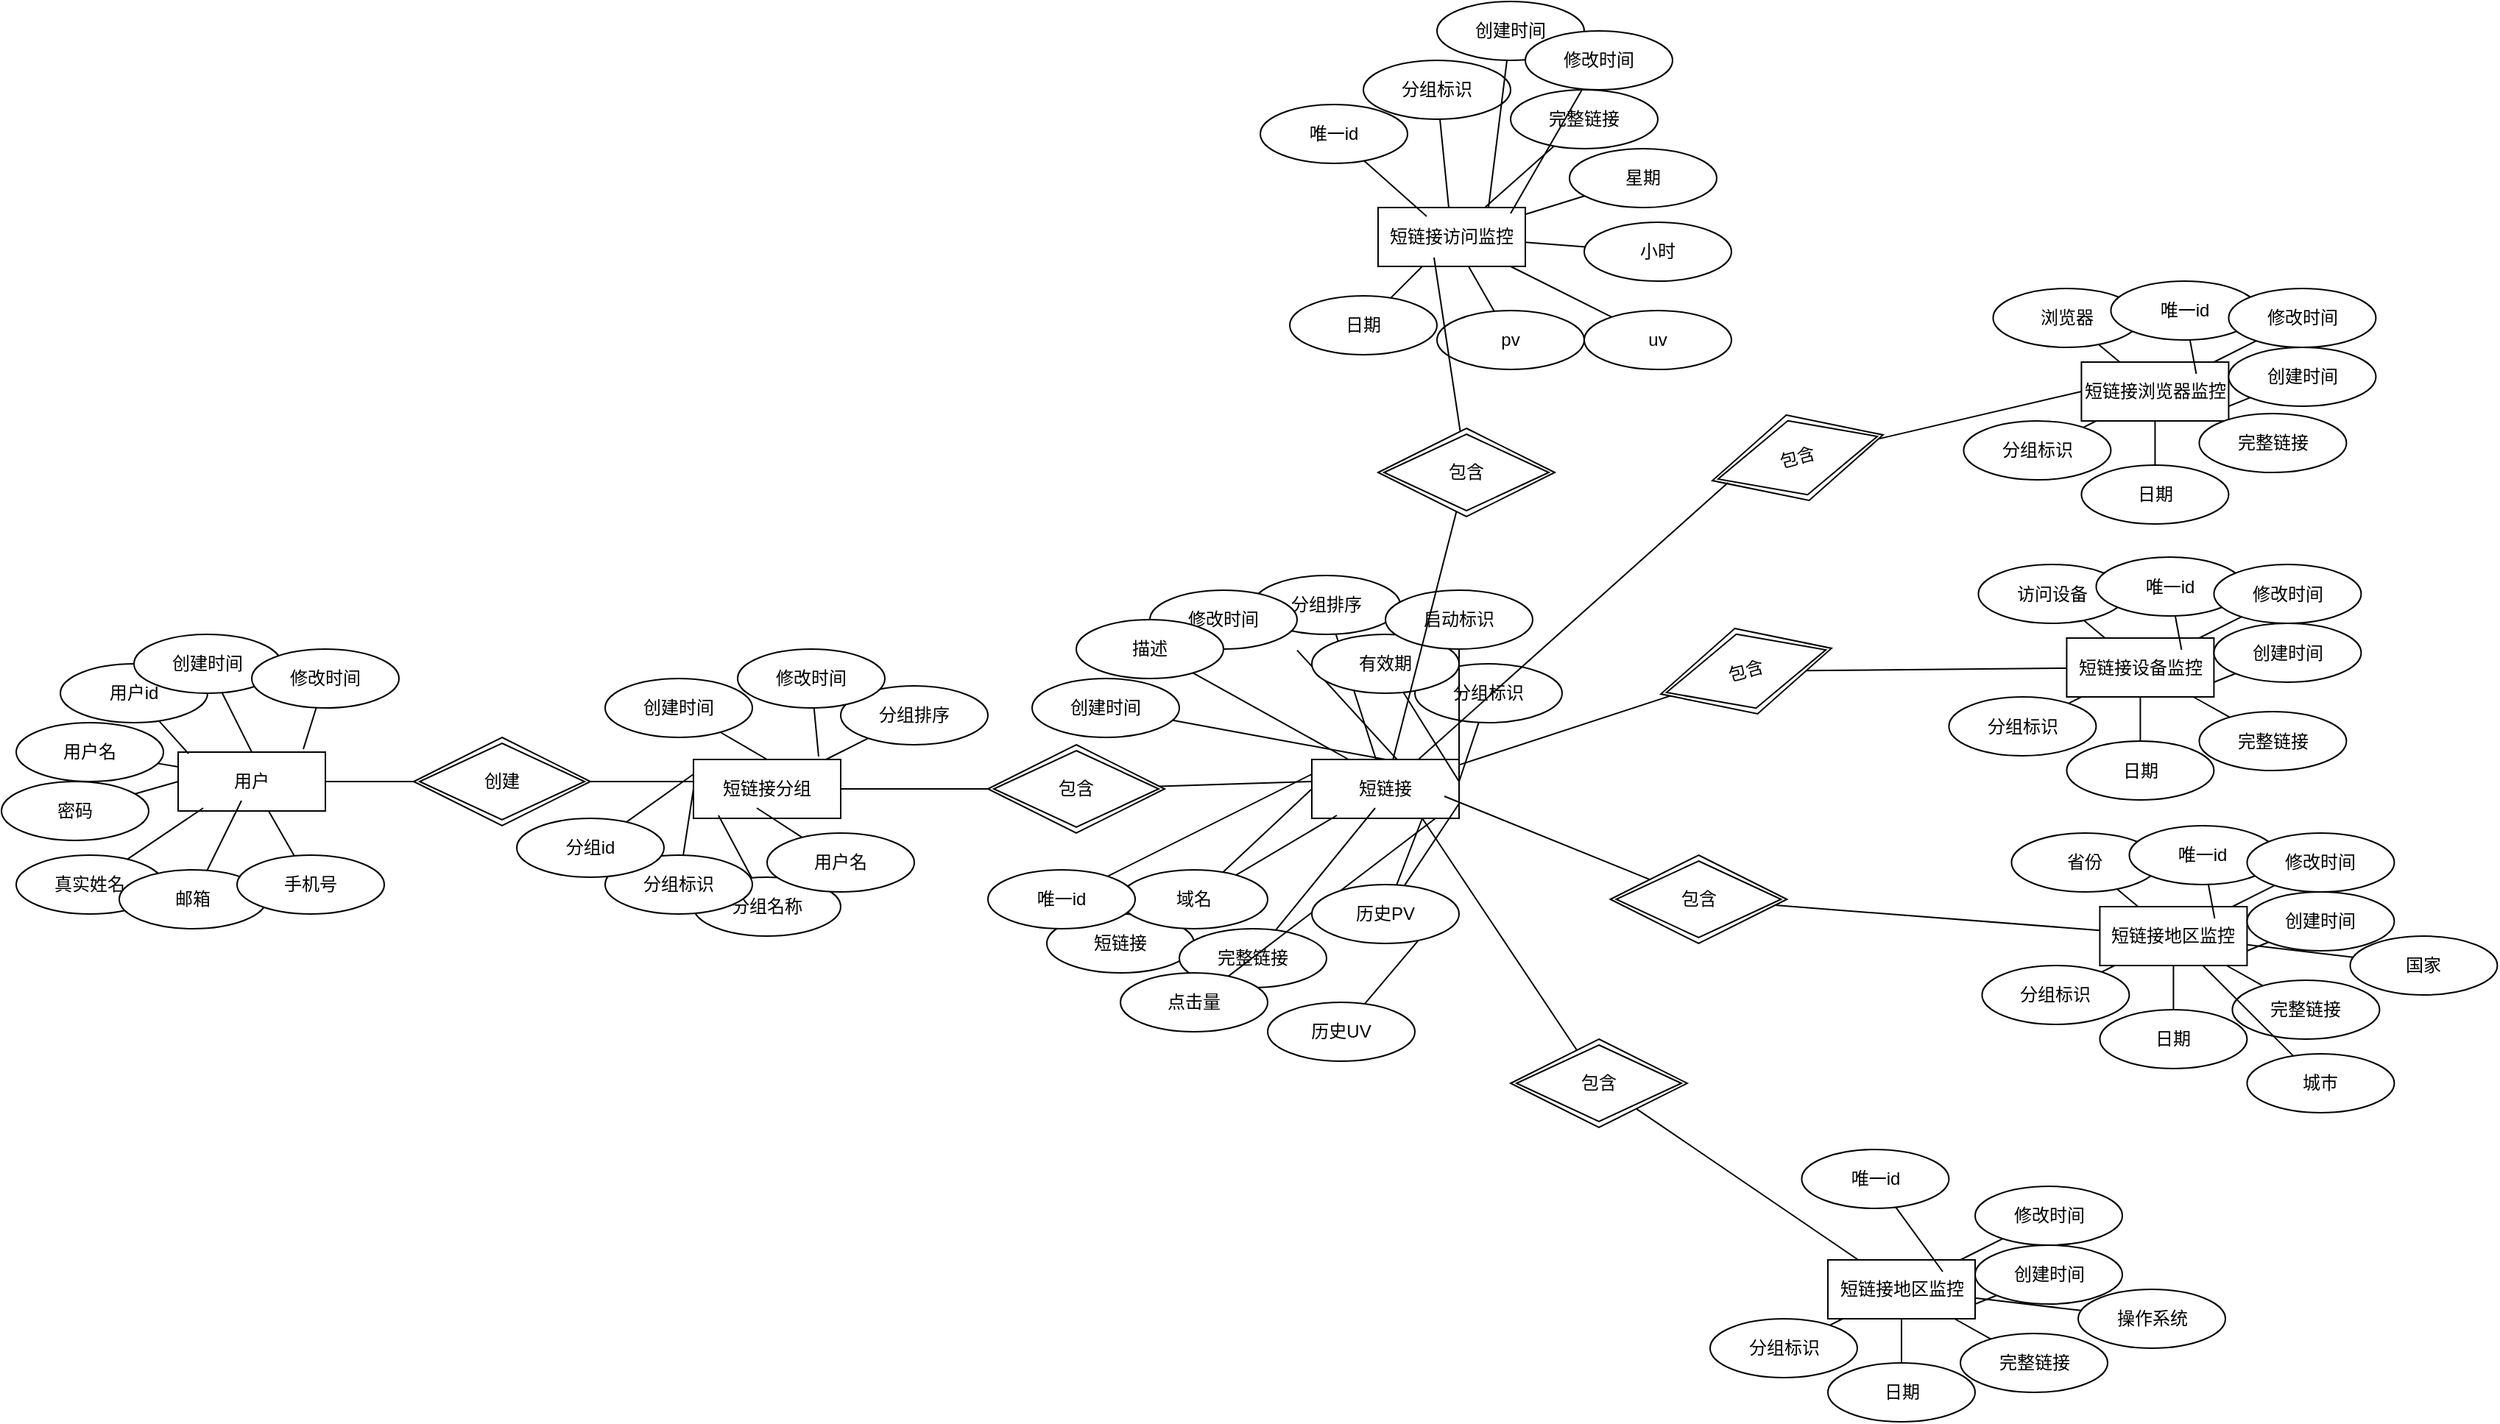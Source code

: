 <mxfile version="27.0.2">
  <diagram name="Page-1" id="cy1DtGw65cHyPGaeN79h">
    <mxGraphModel dx="1895" dy="2122" grid="1" gridSize="10" guides="1" tooltips="1" connect="1" arrows="1" fold="1" page="1" pageScale="1" pageWidth="850" pageHeight="1100" math="0" shadow="0">
      <root>
        <mxCell id="0" />
        <mxCell id="1" parent="0" />
        <mxCell id="My69YMBWia484eMZ25qk-38" style="rounded=0;orthogonalLoop=1;jettySize=auto;html=1;endArrow=none;startFill=0;" parent="1" source="My69YMBWia484eMZ25qk-39" edge="1">
          <mxGeometry relative="1" as="geometry">
            <mxPoint x="660" y="270" as="targetPoint" />
          </mxGeometry>
        </mxCell>
        <mxCell id="My69YMBWia484eMZ25qk-1" value="用户" style="whiteSpace=wrap;html=1;align=center;" parent="1" vertex="1">
          <mxGeometry x="310" y="250" width="100" height="40" as="geometry" />
        </mxCell>
        <mxCell id="My69YMBWia484eMZ25qk-2" value="真实姓名" style="ellipse;whiteSpace=wrap;html=1;align=center;" parent="1" vertex="1">
          <mxGeometry x="200" y="320" width="100" height="40" as="geometry" />
        </mxCell>
        <mxCell id="My69YMBWia484eMZ25qk-5" style="rounded=0;orthogonalLoop=1;jettySize=auto;html=1;entryX=0.17;entryY=0.95;entryDx=0;entryDy=0;entryPerimeter=0;endArrow=none;startFill=0;" parent="1" source="My69YMBWia484eMZ25qk-2" target="My69YMBWia484eMZ25qk-1" edge="1">
          <mxGeometry relative="1" as="geometry" />
        </mxCell>
        <mxCell id="My69YMBWia484eMZ25qk-9" style="rounded=0;orthogonalLoop=1;jettySize=auto;html=1;entryX=0;entryY=0.5;entryDx=0;entryDy=0;endArrow=none;endFill=1;startFill=0;" parent="1" source="My69YMBWia484eMZ25qk-6" target="My69YMBWia484eMZ25qk-1" edge="1">
          <mxGeometry relative="1" as="geometry" />
        </mxCell>
        <mxCell id="My69YMBWia484eMZ25qk-6" value="密码" style="ellipse;whiteSpace=wrap;html=1;align=center;" parent="1" vertex="1">
          <mxGeometry x="190" y="270" width="100" height="40" as="geometry" />
        </mxCell>
        <mxCell id="My69YMBWia484eMZ25qk-10" style="rounded=0;orthogonalLoop=1;jettySize=auto;html=1;entryX=0;entryY=0.25;entryDx=0;entryDy=0;endArrow=none;endFill=1;startFill=0;" parent="1" source="My69YMBWia484eMZ25qk-7" target="My69YMBWia484eMZ25qk-1" edge="1">
          <mxGeometry relative="1" as="geometry" />
        </mxCell>
        <mxCell id="My69YMBWia484eMZ25qk-7" value="用户名" style="ellipse;whiteSpace=wrap;html=1;align=center;" parent="1" vertex="1">
          <mxGeometry x="200" y="230" width="100" height="40" as="geometry" />
        </mxCell>
        <mxCell id="My69YMBWia484eMZ25qk-8" value="用户id" style="ellipse;whiteSpace=wrap;html=1;align=center;" parent="1" vertex="1">
          <mxGeometry x="230" y="190" width="100" height="40" as="geometry" />
        </mxCell>
        <mxCell id="My69YMBWia484eMZ25qk-11" style="rounded=0;orthogonalLoop=1;jettySize=auto;html=1;entryX=0.07;entryY=0.025;entryDx=0;entryDy=0;entryPerimeter=0;endArrow=none;endFill=1;startFill=0;" parent="1" source="My69YMBWia484eMZ25qk-8" target="My69YMBWia484eMZ25qk-1" edge="1">
          <mxGeometry relative="1" as="geometry" />
        </mxCell>
        <mxCell id="My69YMBWia484eMZ25qk-12" value="邮箱" style="ellipse;whiteSpace=wrap;html=1;align=center;" parent="1" vertex="1">
          <mxGeometry x="270" y="330" width="100" height="40" as="geometry" />
        </mxCell>
        <mxCell id="My69YMBWia484eMZ25qk-19" style="rounded=0;orthogonalLoop=1;jettySize=auto;html=1;endArrow=none;startFill=0;" parent="1" source="My69YMBWia484eMZ25qk-13" target="My69YMBWia484eMZ25qk-1" edge="1">
          <mxGeometry relative="1" as="geometry" />
        </mxCell>
        <mxCell id="My69YMBWia484eMZ25qk-13" value="手机号" style="ellipse;whiteSpace=wrap;html=1;align=center;" parent="1" vertex="1">
          <mxGeometry x="350" y="320" width="100" height="40" as="geometry" />
        </mxCell>
        <mxCell id="My69YMBWia484eMZ25qk-16" style="rounded=0;orthogonalLoop=1;jettySize=auto;html=1;entryX=0.5;entryY=0;entryDx=0;entryDy=0;endArrow=none;startFill=0;" parent="1" source="My69YMBWia484eMZ25qk-14" target="My69YMBWia484eMZ25qk-1" edge="1">
          <mxGeometry relative="1" as="geometry" />
        </mxCell>
        <mxCell id="My69YMBWia484eMZ25qk-14" value="创建时间" style="ellipse;whiteSpace=wrap;html=1;align=center;" parent="1" vertex="1">
          <mxGeometry x="280" y="170" width="100" height="40" as="geometry" />
        </mxCell>
        <mxCell id="My69YMBWia484eMZ25qk-15" value="修改时间" style="ellipse;whiteSpace=wrap;html=1;align=center;" parent="1" vertex="1">
          <mxGeometry x="360" y="180" width="100" height="40" as="geometry" />
        </mxCell>
        <mxCell id="My69YMBWia484eMZ25qk-17" style="rounded=0;orthogonalLoop=1;jettySize=auto;html=1;entryX=0.85;entryY=-0.05;entryDx=0;entryDy=0;entryPerimeter=0;endArrow=none;startFill=0;" parent="1" source="My69YMBWia484eMZ25qk-15" target="My69YMBWia484eMZ25qk-1" edge="1">
          <mxGeometry relative="1" as="geometry" />
        </mxCell>
        <mxCell id="My69YMBWia484eMZ25qk-18" style="rounded=0;orthogonalLoop=1;jettySize=auto;html=1;entryX=0.43;entryY=0.825;entryDx=0;entryDy=0;entryPerimeter=0;startArrow=none;startFill=0;endArrow=none;" parent="1" source="My69YMBWia484eMZ25qk-12" target="My69YMBWia484eMZ25qk-1" edge="1">
          <mxGeometry relative="1" as="geometry" />
        </mxCell>
        <mxCell id="My69YMBWia484eMZ25qk-63" style="rounded=0;orthogonalLoop=1;jettySize=auto;html=1;entryX=0;entryY=0.5;entryDx=0;entryDy=0;endArrow=none;startFill=0;" parent="1" source="My69YMBWia484eMZ25qk-20" target="My69YMBWia484eMZ25qk-58" edge="1">
          <mxGeometry relative="1" as="geometry" />
        </mxCell>
        <mxCell id="My69YMBWia484eMZ25qk-20" value="短链接分组" style="whiteSpace=wrap;html=1;align=center;" parent="1" vertex="1">
          <mxGeometry x="660" y="255" width="100" height="40" as="geometry" />
        </mxCell>
        <mxCell id="My69YMBWia484eMZ25qk-21" value="分组名称" style="ellipse;whiteSpace=wrap;html=1;align=center;" parent="1" vertex="1">
          <mxGeometry x="660" y="335" width="100" height="40" as="geometry" />
        </mxCell>
        <mxCell id="My69YMBWia484eMZ25qk-22" style="rounded=0;orthogonalLoop=1;jettySize=auto;html=1;entryX=0.17;entryY=0.95;entryDx=0;entryDy=0;entryPerimeter=0;endArrow=none;startFill=0;" parent="1" source="My69YMBWia484eMZ25qk-21" target="My69YMBWia484eMZ25qk-20" edge="1">
          <mxGeometry relative="1" as="geometry" />
        </mxCell>
        <mxCell id="My69YMBWia484eMZ25qk-23" style="rounded=0;orthogonalLoop=1;jettySize=auto;html=1;entryX=0;entryY=0.5;entryDx=0;entryDy=0;endArrow=none;endFill=1;startFill=0;" parent="1" source="My69YMBWia484eMZ25qk-24" target="My69YMBWia484eMZ25qk-20" edge="1">
          <mxGeometry relative="1" as="geometry" />
        </mxCell>
        <mxCell id="My69YMBWia484eMZ25qk-24" value="分组标识" style="ellipse;whiteSpace=wrap;html=1;align=center;" parent="1" vertex="1">
          <mxGeometry x="600" y="320" width="100" height="40" as="geometry" />
        </mxCell>
        <mxCell id="My69YMBWia484eMZ25qk-25" style="rounded=0;orthogonalLoop=1;jettySize=auto;html=1;entryX=0;entryY=0.25;entryDx=0;entryDy=0;endArrow=none;endFill=1;startFill=0;" parent="1" source="My69YMBWia484eMZ25qk-26" target="My69YMBWia484eMZ25qk-20" edge="1">
          <mxGeometry relative="1" as="geometry" />
        </mxCell>
        <mxCell id="My69YMBWia484eMZ25qk-26" value="分组id" style="ellipse;whiteSpace=wrap;html=1;align=center;" parent="1" vertex="1">
          <mxGeometry x="540" y="295" width="100" height="40" as="geometry" />
        </mxCell>
        <mxCell id="My69YMBWia484eMZ25qk-29" value="用户名" style="ellipse;whiteSpace=wrap;html=1;align=center;" parent="1" vertex="1">
          <mxGeometry x="710" y="305" width="100" height="40" as="geometry" />
        </mxCell>
        <mxCell id="My69YMBWia484eMZ25qk-30" style="rounded=0;orthogonalLoop=1;jettySize=auto;html=1;endArrow=none;startFill=0;" parent="1" source="My69YMBWia484eMZ25qk-31" target="My69YMBWia484eMZ25qk-20" edge="1">
          <mxGeometry relative="1" as="geometry" />
        </mxCell>
        <mxCell id="My69YMBWia484eMZ25qk-31" value="分组排序" style="ellipse;whiteSpace=wrap;html=1;align=center;" parent="1" vertex="1">
          <mxGeometry x="760" y="205" width="100" height="40" as="geometry" />
        </mxCell>
        <mxCell id="My69YMBWia484eMZ25qk-32" style="rounded=0;orthogonalLoop=1;jettySize=auto;html=1;entryX=0.5;entryY=0;entryDx=0;entryDy=0;endArrow=none;startFill=0;" parent="1" source="My69YMBWia484eMZ25qk-33" target="My69YMBWia484eMZ25qk-20" edge="1">
          <mxGeometry relative="1" as="geometry" />
        </mxCell>
        <mxCell id="My69YMBWia484eMZ25qk-33" value="创建时间" style="ellipse;whiteSpace=wrap;html=1;align=center;" parent="1" vertex="1">
          <mxGeometry x="600" y="200" width="100" height="40" as="geometry" />
        </mxCell>
        <mxCell id="My69YMBWia484eMZ25qk-34" value="修改时间" style="ellipse;whiteSpace=wrap;html=1;align=center;" parent="1" vertex="1">
          <mxGeometry x="690" y="180" width="100" height="40" as="geometry" />
        </mxCell>
        <mxCell id="My69YMBWia484eMZ25qk-35" style="rounded=0;orthogonalLoop=1;jettySize=auto;html=1;entryX=0.85;entryY=-0.05;entryDx=0;entryDy=0;entryPerimeter=0;endArrow=none;startFill=0;" parent="1" source="My69YMBWia484eMZ25qk-34" target="My69YMBWia484eMZ25qk-20" edge="1">
          <mxGeometry relative="1" as="geometry" />
        </mxCell>
        <mxCell id="My69YMBWia484eMZ25qk-36" style="rounded=0;orthogonalLoop=1;jettySize=auto;html=1;entryX=0.43;entryY=0.825;entryDx=0;entryDy=0;entryPerimeter=0;startArrow=none;startFill=0;endArrow=none;" parent="1" source="My69YMBWia484eMZ25qk-29" target="My69YMBWia484eMZ25qk-20" edge="1">
          <mxGeometry relative="1" as="geometry" />
        </mxCell>
        <mxCell id="My69YMBWia484eMZ25qk-40" value="" style="rounded=0;orthogonalLoop=1;jettySize=auto;html=1;endArrow=none;startFill=0;" parent="1" source="My69YMBWia484eMZ25qk-1" target="My69YMBWia484eMZ25qk-39" edge="1">
          <mxGeometry relative="1" as="geometry">
            <mxPoint x="660" y="270" as="targetPoint" />
            <mxPoint x="410" y="270" as="sourcePoint" />
          </mxGeometry>
        </mxCell>
        <mxCell id="My69YMBWia484eMZ25qk-39" value="创建" style="shape=rhombus;double=1;perimeter=rhombusPerimeter;whiteSpace=wrap;html=1;align=center;" parent="1" vertex="1">
          <mxGeometry x="470" y="240" width="120" height="60" as="geometry" />
        </mxCell>
        <mxCell id="My69YMBWia484eMZ25qk-42" style="rounded=0;orthogonalLoop=1;jettySize=auto;html=1;endArrow=none;startFill=0;" parent="1" source="My69YMBWia484eMZ25qk-58" edge="1">
          <mxGeometry relative="1" as="geometry">
            <mxPoint x="1080" y="270" as="targetPoint" />
          </mxGeometry>
        </mxCell>
        <mxCell id="My69YMBWia484eMZ25qk-43" value="短链接" style="whiteSpace=wrap;html=1;align=center;" parent="1" vertex="1">
          <mxGeometry x="1080" y="255" width="100" height="40" as="geometry" />
        </mxCell>
        <mxCell id="My69YMBWia484eMZ25qk-44" value="短链接" style="ellipse;whiteSpace=wrap;html=1;align=center;" parent="1" vertex="1">
          <mxGeometry x="900" y="360" width="100" height="40" as="geometry" />
        </mxCell>
        <mxCell id="My69YMBWia484eMZ25qk-45" style="rounded=0;orthogonalLoop=1;jettySize=auto;html=1;entryX=0.17;entryY=0.95;entryDx=0;entryDy=0;entryPerimeter=0;endArrow=none;startFill=0;" parent="1" source="My69YMBWia484eMZ25qk-44" target="My69YMBWia484eMZ25qk-43" edge="1">
          <mxGeometry relative="1" as="geometry" />
        </mxCell>
        <mxCell id="My69YMBWia484eMZ25qk-46" style="rounded=0;orthogonalLoop=1;jettySize=auto;html=1;entryX=0;entryY=0.5;entryDx=0;entryDy=0;endArrow=none;endFill=1;startFill=0;" parent="1" source="My69YMBWia484eMZ25qk-47" target="My69YMBWia484eMZ25qk-43" edge="1">
          <mxGeometry relative="1" as="geometry" />
        </mxCell>
        <mxCell id="My69YMBWia484eMZ25qk-47" value="域名" style="ellipse;whiteSpace=wrap;html=1;align=center;" parent="1" vertex="1">
          <mxGeometry x="950" y="330" width="100" height="40" as="geometry" />
        </mxCell>
        <mxCell id="My69YMBWia484eMZ25qk-48" style="rounded=0;orthogonalLoop=1;jettySize=auto;html=1;entryX=0;entryY=0.25;entryDx=0;entryDy=0;endArrow=none;endFill=1;startFill=0;" parent="1" source="My69YMBWia484eMZ25qk-49" target="My69YMBWia484eMZ25qk-43" edge="1">
          <mxGeometry relative="1" as="geometry" />
        </mxCell>
        <mxCell id="My69YMBWia484eMZ25qk-49" value="唯一id" style="ellipse;whiteSpace=wrap;html=1;align=center;" parent="1" vertex="1">
          <mxGeometry x="860" y="330" width="100" height="40" as="geometry" />
        </mxCell>
        <mxCell id="My69YMBWia484eMZ25qk-50" value="完整链接" style="ellipse;whiteSpace=wrap;html=1;align=center;" parent="1" vertex="1">
          <mxGeometry x="990" y="370" width="100" height="40" as="geometry" />
        </mxCell>
        <mxCell id="My69YMBWia484eMZ25qk-51" style="rounded=0;orthogonalLoop=1;jettySize=auto;html=1;endArrow=none;startFill=0;" parent="1" source="My69YMBWia484eMZ25qk-52" target="My69YMBWia484eMZ25qk-43" edge="1">
          <mxGeometry relative="1" as="geometry" />
        </mxCell>
        <mxCell id="My69YMBWia484eMZ25qk-52" value="分组排序" style="ellipse;whiteSpace=wrap;html=1;align=center;" parent="1" vertex="1">
          <mxGeometry x="1040" y="130" width="100" height="40" as="geometry" />
        </mxCell>
        <mxCell id="My69YMBWia484eMZ25qk-53" style="rounded=0;orthogonalLoop=1;jettySize=auto;html=1;entryX=0.5;entryY=0;entryDx=0;entryDy=0;endArrow=none;startFill=0;" parent="1" source="My69YMBWia484eMZ25qk-54" target="My69YMBWia484eMZ25qk-43" edge="1">
          <mxGeometry relative="1" as="geometry" />
        </mxCell>
        <mxCell id="My69YMBWia484eMZ25qk-54" value="创建时间" style="ellipse;whiteSpace=wrap;html=1;align=center;" parent="1" vertex="1">
          <mxGeometry x="890" y="200" width="100" height="40" as="geometry" />
        </mxCell>
        <mxCell id="My69YMBWia484eMZ25qk-55" value="修改时间" style="ellipse;whiteSpace=wrap;html=1;align=center;" parent="1" vertex="1">
          <mxGeometry x="970" y="140" width="100" height="40" as="geometry" />
        </mxCell>
        <mxCell id="My69YMBWia484eMZ25qk-56" style="rounded=0;orthogonalLoop=1;jettySize=auto;html=1;entryX=0.85;entryY=-0.05;entryDx=0;entryDy=0;entryPerimeter=0;endArrow=none;startFill=0;" parent="1" edge="1">
          <mxGeometry relative="1" as="geometry">
            <mxPoint x="1069.998" y="180.784" as="sourcePoint" />
            <mxPoint x="1137.83" y="255" as="targetPoint" />
          </mxGeometry>
        </mxCell>
        <mxCell id="My69YMBWia484eMZ25qk-57" style="rounded=0;orthogonalLoop=1;jettySize=auto;html=1;entryX=0.43;entryY=0.825;entryDx=0;entryDy=0;entryPerimeter=0;startArrow=none;startFill=0;endArrow=none;" parent="1" source="My69YMBWia484eMZ25qk-50" target="My69YMBWia484eMZ25qk-43" edge="1">
          <mxGeometry relative="1" as="geometry" />
        </mxCell>
        <mxCell id="My69YMBWia484eMZ25qk-58" value="包含" style="shape=rhombus;double=1;perimeter=rhombusPerimeter;whiteSpace=wrap;html=1;align=center;" parent="1" vertex="1">
          <mxGeometry x="860" y="245" width="120" height="60" as="geometry" />
        </mxCell>
        <mxCell id="My69YMBWia484eMZ25qk-76" style="rounded=0;orthogonalLoop=1;jettySize=auto;html=1;endArrow=none;startFill=0;" parent="1" source="My69YMBWia484eMZ25qk-64" edge="1">
          <mxGeometry relative="1" as="geometry">
            <mxPoint x="1180" y="270" as="targetPoint" />
          </mxGeometry>
        </mxCell>
        <mxCell id="My69YMBWia484eMZ25qk-64" value="分组标识" style="ellipse;whiteSpace=wrap;html=1;align=center;" parent="1" vertex="1">
          <mxGeometry x="1150" y="190" width="100" height="40" as="geometry" />
        </mxCell>
        <mxCell id="My69YMBWia484eMZ25qk-65" value="点击量" style="ellipse;whiteSpace=wrap;html=1;align=center;" parent="1" vertex="1">
          <mxGeometry x="950" y="400" width="100" height="40" as="geometry" />
        </mxCell>
        <mxCell id="My69YMBWia484eMZ25qk-74" style="rounded=0;orthogonalLoop=1;jettySize=auto;html=1;entryX=0.75;entryY=1;entryDx=0;entryDy=0;endArrow=none;startFill=0;" parent="1" source="My69YMBWia484eMZ25qk-67" target="My69YMBWia484eMZ25qk-43" edge="1">
          <mxGeometry relative="1" as="geometry" />
        </mxCell>
        <mxCell id="My69YMBWia484eMZ25qk-66" value="历史UV" style="ellipse;whiteSpace=wrap;html=1;align=center;" parent="1" vertex="1">
          <mxGeometry x="1050" y="420" width="100" height="40" as="geometry" />
        </mxCell>
        <mxCell id="My69YMBWia484eMZ25qk-73" style="rounded=0;orthogonalLoop=1;jettySize=auto;html=1;entryX=1;entryY=0.75;entryDx=0;entryDy=0;endArrow=none;startFill=0;" parent="1" source="My69YMBWia484eMZ25qk-67" target="My69YMBWia484eMZ25qk-43" edge="1">
          <mxGeometry relative="1" as="geometry" />
        </mxCell>
        <mxCell id="My69YMBWia484eMZ25qk-78" style="rounded=0;orthogonalLoop=1;jettySize=auto;html=1;entryX=0.25;entryY=0;entryDx=0;entryDy=0;endArrow=none;startFill=0;" parent="1" source="My69YMBWia484eMZ25qk-68" target="My69YMBWia484eMZ25qk-43" edge="1">
          <mxGeometry relative="1" as="geometry" />
        </mxCell>
        <mxCell id="My69YMBWia484eMZ25qk-68" value="描述" style="ellipse;whiteSpace=wrap;html=1;align=center;" parent="1" vertex="1">
          <mxGeometry x="920" y="160" width="100" height="40" as="geometry" />
        </mxCell>
        <mxCell id="My69YMBWia484eMZ25qk-77" style="rounded=0;orthogonalLoop=1;jettySize=auto;html=1;endArrow=none;startFill=0;" parent="1" source="My69YMBWia484eMZ25qk-69" edge="1">
          <mxGeometry relative="1" as="geometry">
            <mxPoint x="1180" y="270" as="targetPoint" />
          </mxGeometry>
        </mxCell>
        <mxCell id="My69YMBWia484eMZ25qk-69" value="有效期" style="ellipse;whiteSpace=wrap;html=1;align=center;" parent="1" vertex="1">
          <mxGeometry x="1080" y="170" width="100" height="40" as="geometry" />
        </mxCell>
        <mxCell id="My69YMBWia484eMZ25qk-75" style="rounded=0;orthogonalLoop=1;jettySize=auto;html=1;entryX=1;entryY=0.5;entryDx=0;entryDy=0;endArrow=none;startFill=0;" parent="1" source="My69YMBWia484eMZ25qk-70" target="My69YMBWia484eMZ25qk-43" edge="1">
          <mxGeometry relative="1" as="geometry" />
        </mxCell>
        <mxCell id="My69YMBWia484eMZ25qk-70" value="启动标识" style="ellipse;whiteSpace=wrap;html=1;align=center;" parent="1" vertex="1">
          <mxGeometry x="1130" y="140" width="100" height="40" as="geometry" />
        </mxCell>
        <mxCell id="My69YMBWia484eMZ25qk-72" style="rounded=0;orthogonalLoop=1;jettySize=auto;html=1;entryX=0.84;entryY=1;entryDx=0;entryDy=0;entryPerimeter=0;endArrow=none;startFill=0;" parent="1" source="My69YMBWia484eMZ25qk-65" target="My69YMBWia484eMZ25qk-43" edge="1">
          <mxGeometry relative="1" as="geometry" />
        </mxCell>
        <mxCell id="My69YMBWia484eMZ25qk-80" value="短链接访问监控" style="whiteSpace=wrap;html=1;align=center;" parent="1" vertex="1">
          <mxGeometry x="1125" y="-120" width="100" height="40" as="geometry" />
        </mxCell>
        <mxCell id="My69YMBWia484eMZ25qk-109" value="" style="rounded=0;orthogonalLoop=1;jettySize=auto;html=1;entryX=0.75;entryY=1;entryDx=0;entryDy=0;endArrow=none;startFill=0;" parent="1" source="My69YMBWia484eMZ25qk-66" target="My69YMBWia484eMZ25qk-67" edge="1">
          <mxGeometry relative="1" as="geometry">
            <mxPoint x="1108" y="420" as="sourcePoint" />
            <mxPoint x="1155" y="295" as="targetPoint" />
          </mxGeometry>
        </mxCell>
        <mxCell id="My69YMBWia484eMZ25qk-67" value="历史PV" style="ellipse;whiteSpace=wrap;html=1;align=center;" parent="1" vertex="1">
          <mxGeometry x="1080" y="340" width="100" height="40" as="geometry" />
        </mxCell>
        <mxCell id="2ZsNSoUysK3gvo_c3f-I-6" style="rounded=0;orthogonalLoop=1;jettySize=auto;html=1;endArrow=none;startFill=0;" edge="1" parent="1" source="My69YMBWia484eMZ25qk-110" target="My69YMBWia484eMZ25qk-43">
          <mxGeometry relative="1" as="geometry" />
        </mxCell>
        <mxCell id="My69YMBWia484eMZ25qk-110" value="包含" style="shape=rhombus;double=1;perimeter=rhombusPerimeter;whiteSpace=wrap;html=1;align=center;" parent="1" vertex="1">
          <mxGeometry x="1125" y="30" width="120" height="60" as="geometry" />
        </mxCell>
        <mxCell id="My69YMBWia484eMZ25qk-127" style="rounded=0;orthogonalLoop=1;jettySize=auto;html=1;endArrow=none;startFill=0;" parent="1" source="My69YMBWia484eMZ25qk-114" target="My69YMBWia484eMZ25qk-80" edge="1">
          <mxGeometry relative="1" as="geometry" />
        </mxCell>
        <mxCell id="My69YMBWia484eMZ25qk-114" value="分组标识" style="ellipse;whiteSpace=wrap;html=1;align=center;" parent="1" vertex="1">
          <mxGeometry x="1115" y="-220" width="100" height="40" as="geometry" />
        </mxCell>
        <mxCell id="My69YMBWia484eMZ25qk-136" style="rounded=0;orthogonalLoop=1;jettySize=auto;html=1;endArrow=none;startFill=0;" parent="1" source="My69YMBWia484eMZ25qk-115" target="My69YMBWia484eMZ25qk-80" edge="1">
          <mxGeometry relative="1" as="geometry" />
        </mxCell>
        <mxCell id="My69YMBWia484eMZ25qk-115" value="日期" style="ellipse;whiteSpace=wrap;html=1;align=center;" parent="1" vertex="1">
          <mxGeometry x="1065" y="-60" width="100" height="40" as="geometry" />
        </mxCell>
        <mxCell id="My69YMBWia484eMZ25qk-135" style="rounded=0;orthogonalLoop=1;jettySize=auto;html=1;endArrow=none;startFill=0;" parent="1" source="My69YMBWia484eMZ25qk-116" target="My69YMBWia484eMZ25qk-80" edge="1">
          <mxGeometry relative="1" as="geometry" />
        </mxCell>
        <mxCell id="My69YMBWia484eMZ25qk-116" value="pv" style="ellipse;whiteSpace=wrap;html=1;align=center;" parent="1" vertex="1">
          <mxGeometry x="1165" y="-50" width="100" height="40" as="geometry" />
        </mxCell>
        <mxCell id="My69YMBWia484eMZ25qk-134" style="rounded=0;orthogonalLoop=1;jettySize=auto;html=1;endArrow=none;startFill=0;" parent="1" source="My69YMBWia484eMZ25qk-117" target="My69YMBWia484eMZ25qk-80" edge="1">
          <mxGeometry relative="1" as="geometry" />
        </mxCell>
        <mxCell id="My69YMBWia484eMZ25qk-117" value="uv" style="ellipse;whiteSpace=wrap;html=1;align=center;" parent="1" vertex="1">
          <mxGeometry x="1265" y="-50" width="100" height="40" as="geometry" />
        </mxCell>
        <mxCell id="My69YMBWia484eMZ25qk-131" style="rounded=0;orthogonalLoop=1;jettySize=auto;html=1;endArrow=none;startFill=0;" parent="1" source="My69YMBWia484eMZ25qk-118" target="My69YMBWia484eMZ25qk-80" edge="1">
          <mxGeometry relative="1" as="geometry" />
        </mxCell>
        <mxCell id="My69YMBWia484eMZ25qk-118" value="完整链接" style="ellipse;whiteSpace=wrap;html=1;align=center;" parent="1" vertex="1">
          <mxGeometry x="1215" y="-200" width="100" height="40" as="geometry" />
        </mxCell>
        <mxCell id="My69YMBWia484eMZ25qk-119" value="唯一id" style="ellipse;whiteSpace=wrap;html=1;align=center;" parent="1" vertex="1">
          <mxGeometry x="1045" y="-190" width="100" height="40" as="geometry" />
        </mxCell>
        <mxCell id="My69YMBWia484eMZ25qk-133" style="rounded=0;orthogonalLoop=1;jettySize=auto;html=1;endArrow=none;startFill=0;" parent="1" source="My69YMBWia484eMZ25qk-122" target="My69YMBWia484eMZ25qk-80" edge="1">
          <mxGeometry relative="1" as="geometry" />
        </mxCell>
        <mxCell id="My69YMBWia484eMZ25qk-122" value="小时" style="ellipse;whiteSpace=wrap;html=1;align=center;" parent="1" vertex="1">
          <mxGeometry x="1265" y="-110" width="100" height="40" as="geometry" />
        </mxCell>
        <mxCell id="My69YMBWia484eMZ25qk-132" style="rounded=0;orthogonalLoop=1;jettySize=auto;html=1;endArrow=none;startFill=0;" parent="1" source="My69YMBWia484eMZ25qk-123" target="My69YMBWia484eMZ25qk-80" edge="1">
          <mxGeometry relative="1" as="geometry" />
        </mxCell>
        <mxCell id="My69YMBWia484eMZ25qk-123" value="星期" style="ellipse;whiteSpace=wrap;html=1;align=center;" parent="1" vertex="1">
          <mxGeometry x="1255" y="-160" width="100" height="40" as="geometry" />
        </mxCell>
        <mxCell id="My69YMBWia484eMZ25qk-129" style="rounded=0;orthogonalLoop=1;jettySize=auto;html=1;entryX=0.75;entryY=0;entryDx=0;entryDy=0;endArrow=none;startFill=0;" parent="1" source="My69YMBWia484eMZ25qk-124" target="My69YMBWia484eMZ25qk-80" edge="1">
          <mxGeometry relative="1" as="geometry" />
        </mxCell>
        <mxCell id="My69YMBWia484eMZ25qk-124" value="创建时间" style="ellipse;whiteSpace=wrap;html=1;align=center;" parent="1" vertex="1">
          <mxGeometry x="1165" y="-260" width="100" height="40" as="geometry" />
        </mxCell>
        <mxCell id="My69YMBWia484eMZ25qk-125" value="修改时间" style="ellipse;whiteSpace=wrap;html=1;align=center;" parent="1" vertex="1">
          <mxGeometry x="1225" y="-240" width="100" height="40" as="geometry" />
        </mxCell>
        <mxCell id="My69YMBWia484eMZ25qk-128" style="rounded=0;orthogonalLoop=1;jettySize=auto;html=1;entryX=0.33;entryY=0.15;entryDx=0;entryDy=0;entryPerimeter=0;endArrow=none;startFill=0;" parent="1" source="My69YMBWia484eMZ25qk-119" target="My69YMBWia484eMZ25qk-80" edge="1">
          <mxGeometry relative="1" as="geometry" />
        </mxCell>
        <mxCell id="My69YMBWia484eMZ25qk-130" style="rounded=0;orthogonalLoop=1;jettySize=auto;html=1;entryX=0.9;entryY=0.1;entryDx=0;entryDy=0;entryPerimeter=0;endArrow=none;startFill=0;" parent="1" source="My69YMBWia484eMZ25qk-125" target="My69YMBWia484eMZ25qk-80" edge="1">
          <mxGeometry relative="1" as="geometry" />
        </mxCell>
        <mxCell id="2ZsNSoUysK3gvo_c3f-I-7" style="rounded=0;orthogonalLoop=1;jettySize=auto;html=1;entryX=0;entryY=0.5;entryDx=0;entryDy=0;endArrow=none;startFill=0;" edge="1" parent="1" source="My69YMBWia484eMZ25qk-138" target="My69YMBWia484eMZ25qk-140">
          <mxGeometry relative="1" as="geometry" />
        </mxCell>
        <mxCell id="My69YMBWia484eMZ25qk-138" value="包含" style="shape=rhombus;double=1;perimeter=rhombusPerimeter;whiteSpace=wrap;html=1;align=center;rotation=-15;" parent="1" vertex="1">
          <mxGeometry x="1350" y="20" width="120" height="60" as="geometry" />
        </mxCell>
        <mxCell id="My69YMBWia484eMZ25qk-139" style="rounded=0;orthogonalLoop=1;jettySize=auto;html=1;entryX=0.083;entryY=0.567;entryDx=0;entryDy=0;entryPerimeter=0;endArrow=none;startFill=0;" parent="1" source="My69YMBWia484eMZ25qk-43" target="My69YMBWia484eMZ25qk-138" edge="1">
          <mxGeometry relative="1" as="geometry" />
        </mxCell>
        <mxCell id="My69YMBWia484eMZ25qk-140" value="短链接浏览器监控" style="whiteSpace=wrap;html=1;align=center;" parent="1" vertex="1">
          <mxGeometry x="1602.71" y="-15" width="100" height="40" as="geometry" />
        </mxCell>
        <mxCell id="My69YMBWia484eMZ25qk-155" style="rounded=0;orthogonalLoop=1;jettySize=auto;html=1;endArrow=none;startFill=0;" parent="1" source="My69YMBWia484eMZ25qk-142" target="My69YMBWia484eMZ25qk-140" edge="1">
          <mxGeometry relative="1" as="geometry" />
        </mxCell>
        <mxCell id="My69YMBWia484eMZ25qk-142" value="日期" style="ellipse;whiteSpace=wrap;html=1;align=center;" parent="1" vertex="1">
          <mxGeometry x="1602.71" y="55" width="100" height="40" as="geometry" />
        </mxCell>
        <mxCell id="My69YMBWia484eMZ25qk-149" style="rounded=0;orthogonalLoop=1;jettySize=auto;html=1;endArrow=none;startFill=0;" parent="1" source="My69YMBWia484eMZ25qk-143" target="My69YMBWia484eMZ25qk-140" edge="1">
          <mxGeometry relative="1" as="geometry" />
        </mxCell>
        <mxCell id="My69YMBWia484eMZ25qk-143" value="分组标识" style="ellipse;whiteSpace=wrap;html=1;align=center;" parent="1" vertex="1">
          <mxGeometry x="1522.71" y="25" width="100" height="40" as="geometry" />
        </mxCell>
        <mxCell id="My69YMBWia484eMZ25qk-154" style="rounded=0;orthogonalLoop=1;jettySize=auto;html=1;endArrow=none;startFill=0;" parent="1" source="My69YMBWia484eMZ25qk-144" target="My69YMBWia484eMZ25qk-140" edge="1">
          <mxGeometry relative="1" as="geometry" />
        </mxCell>
        <mxCell id="My69YMBWia484eMZ25qk-144" value="完整链接" style="ellipse;whiteSpace=wrap;html=1;align=center;" parent="1" vertex="1">
          <mxGeometry x="1682.71" y="20" width="100" height="40" as="geometry" />
        </mxCell>
        <mxCell id="My69YMBWia484eMZ25qk-150" style="rounded=0;orthogonalLoop=1;jettySize=auto;html=1;endArrow=none;startFill=0;" parent="1" source="My69YMBWia484eMZ25qk-145" target="My69YMBWia484eMZ25qk-140" edge="1">
          <mxGeometry relative="1" as="geometry" />
        </mxCell>
        <mxCell id="My69YMBWia484eMZ25qk-145" value="浏览器" style="ellipse;whiteSpace=wrap;html=1;align=center;" parent="1" vertex="1">
          <mxGeometry x="1542.71" y="-65" width="100" height="40" as="geometry" />
        </mxCell>
        <mxCell id="My69YMBWia484eMZ25qk-146" value="唯一id" style="ellipse;whiteSpace=wrap;html=1;align=center;" parent="1" vertex="1">
          <mxGeometry x="1622.71" y="-70" width="100" height="40" as="geometry" />
        </mxCell>
        <mxCell id="My69YMBWia484eMZ25qk-153" style="rounded=0;orthogonalLoop=1;jettySize=auto;html=1;entryX=1;entryY=0.75;entryDx=0;entryDy=0;endArrow=none;startFill=0;" parent="1" source="My69YMBWia484eMZ25qk-147" target="My69YMBWia484eMZ25qk-140" edge="1">
          <mxGeometry relative="1" as="geometry" />
        </mxCell>
        <mxCell id="My69YMBWia484eMZ25qk-147" value="创建时间" style="ellipse;whiteSpace=wrap;html=1;align=center;" parent="1" vertex="1">
          <mxGeometry x="1702.71" y="-25" width="100" height="40" as="geometry" />
        </mxCell>
        <mxCell id="My69YMBWia484eMZ25qk-152" style="rounded=0;orthogonalLoop=1;jettySize=auto;html=1;endArrow=none;startFill=0;" parent="1" source="My69YMBWia484eMZ25qk-148" target="My69YMBWia484eMZ25qk-140" edge="1">
          <mxGeometry relative="1" as="geometry" />
        </mxCell>
        <mxCell id="My69YMBWia484eMZ25qk-148" value="修改时间" style="ellipse;whiteSpace=wrap;html=1;align=center;" parent="1" vertex="1">
          <mxGeometry x="1702.71" y="-65" width="100" height="40" as="geometry" />
        </mxCell>
        <mxCell id="My69YMBWia484eMZ25qk-151" style="rounded=0;orthogonalLoop=1;jettySize=auto;html=1;entryX=0.78;entryY=0.2;entryDx=0;entryDy=0;entryPerimeter=0;endArrow=none;startFill=0;" parent="1" source="My69YMBWia484eMZ25qk-146" target="My69YMBWia484eMZ25qk-140" edge="1">
          <mxGeometry relative="1" as="geometry" />
        </mxCell>
        <mxCell id="My69YMBWia484eMZ25qk-173" style="rounded=0;orthogonalLoop=1;jettySize=auto;html=1;endArrow=none;startFill=0;" parent="1" source="My69YMBWia484eMZ25qk-156" target="My69YMBWia484eMZ25qk-43" edge="1">
          <mxGeometry relative="1" as="geometry" />
        </mxCell>
        <mxCell id="2ZsNSoUysK3gvo_c3f-I-8" style="rounded=0;orthogonalLoop=1;jettySize=auto;html=1;endArrow=none;startFill=0;" edge="1" parent="1" source="My69YMBWia484eMZ25qk-156" target="My69YMBWia484eMZ25qk-158">
          <mxGeometry relative="1" as="geometry" />
        </mxCell>
        <mxCell id="My69YMBWia484eMZ25qk-156" value="包含" style="shape=rhombus;double=1;perimeter=rhombusPerimeter;whiteSpace=wrap;html=1;align=center;rotation=-15;" parent="1" vertex="1">
          <mxGeometry x="1315" y="165" width="120" height="60" as="geometry" />
        </mxCell>
        <mxCell id="My69YMBWia484eMZ25qk-158" value="短链接设备监控" style="whiteSpace=wrap;html=1;align=center;" parent="1" vertex="1">
          <mxGeometry x="1592.71" y="172.5" width="100" height="40" as="geometry" />
        </mxCell>
        <mxCell id="My69YMBWia484eMZ25qk-159" style="rounded=0;orthogonalLoop=1;jettySize=auto;html=1;endArrow=none;startFill=0;" parent="1" source="My69YMBWia484eMZ25qk-160" target="My69YMBWia484eMZ25qk-158" edge="1">
          <mxGeometry relative="1" as="geometry" />
        </mxCell>
        <mxCell id="My69YMBWia484eMZ25qk-160" value="日期" style="ellipse;whiteSpace=wrap;html=1;align=center;" parent="1" vertex="1">
          <mxGeometry x="1592.71" y="242.5" width="100" height="40" as="geometry" />
        </mxCell>
        <mxCell id="My69YMBWia484eMZ25qk-161" style="rounded=0;orthogonalLoop=1;jettySize=auto;html=1;endArrow=none;startFill=0;" parent="1" source="My69YMBWia484eMZ25qk-162" target="My69YMBWia484eMZ25qk-158" edge="1">
          <mxGeometry relative="1" as="geometry" />
        </mxCell>
        <mxCell id="My69YMBWia484eMZ25qk-162" value="分组标识" style="ellipse;whiteSpace=wrap;html=1;align=center;" parent="1" vertex="1">
          <mxGeometry x="1512.71" y="212.5" width="100" height="40" as="geometry" />
        </mxCell>
        <mxCell id="My69YMBWia484eMZ25qk-163" style="rounded=0;orthogonalLoop=1;jettySize=auto;html=1;endArrow=none;startFill=0;" parent="1" source="My69YMBWia484eMZ25qk-164" target="My69YMBWia484eMZ25qk-158" edge="1">
          <mxGeometry relative="1" as="geometry" />
        </mxCell>
        <mxCell id="My69YMBWia484eMZ25qk-164" value="完整链接" style="ellipse;whiteSpace=wrap;html=1;align=center;" parent="1" vertex="1">
          <mxGeometry x="1682.71" y="222.5" width="100" height="40" as="geometry" />
        </mxCell>
        <mxCell id="My69YMBWia484eMZ25qk-165" style="rounded=0;orthogonalLoop=1;jettySize=auto;html=1;endArrow=none;startFill=0;" parent="1" source="My69YMBWia484eMZ25qk-166" target="My69YMBWia484eMZ25qk-158" edge="1">
          <mxGeometry relative="1" as="geometry" />
        </mxCell>
        <mxCell id="My69YMBWia484eMZ25qk-166" value="访问设备" style="ellipse;whiteSpace=wrap;html=1;align=center;" parent="1" vertex="1">
          <mxGeometry x="1532.71" y="122.5" width="100" height="40" as="geometry" />
        </mxCell>
        <mxCell id="My69YMBWia484eMZ25qk-167" value="唯一id" style="ellipse;whiteSpace=wrap;html=1;align=center;" parent="1" vertex="1">
          <mxGeometry x="1612.71" y="117.5" width="100" height="40" as="geometry" />
        </mxCell>
        <mxCell id="My69YMBWia484eMZ25qk-168" style="rounded=0;orthogonalLoop=1;jettySize=auto;html=1;entryX=1;entryY=0.75;entryDx=0;entryDy=0;endArrow=none;startFill=0;" parent="1" source="My69YMBWia484eMZ25qk-169" target="My69YMBWia484eMZ25qk-158" edge="1">
          <mxGeometry relative="1" as="geometry" />
        </mxCell>
        <mxCell id="My69YMBWia484eMZ25qk-169" value="创建时间" style="ellipse;whiteSpace=wrap;html=1;align=center;" parent="1" vertex="1">
          <mxGeometry x="1692.71" y="162.5" width="100" height="40" as="geometry" />
        </mxCell>
        <mxCell id="My69YMBWia484eMZ25qk-170" style="rounded=0;orthogonalLoop=1;jettySize=auto;html=1;endArrow=none;startFill=0;" parent="1" source="My69YMBWia484eMZ25qk-171" target="My69YMBWia484eMZ25qk-158" edge="1">
          <mxGeometry relative="1" as="geometry" />
        </mxCell>
        <mxCell id="My69YMBWia484eMZ25qk-171" value="修改时间" style="ellipse;whiteSpace=wrap;html=1;align=center;" parent="1" vertex="1">
          <mxGeometry x="1692.71" y="122.5" width="100" height="40" as="geometry" />
        </mxCell>
        <mxCell id="My69YMBWia484eMZ25qk-172" style="rounded=0;orthogonalLoop=1;jettySize=auto;html=1;entryX=0.78;entryY=0.2;entryDx=0;entryDy=0;entryPerimeter=0;endArrow=none;startFill=0;" parent="1" source="My69YMBWia484eMZ25qk-167" target="My69YMBWia484eMZ25qk-158" edge="1">
          <mxGeometry relative="1" as="geometry" />
        </mxCell>
        <mxCell id="My69YMBWia484eMZ25qk-191" style="rounded=0;orthogonalLoop=1;jettySize=auto;html=1;endArrow=none;startFill=0;" parent="1" source="My69YMBWia484eMZ25qk-174" edge="1">
          <mxGeometry relative="1" as="geometry">
            <mxPoint x="1170" y="280" as="targetPoint" />
          </mxGeometry>
        </mxCell>
        <mxCell id="My69YMBWia484eMZ25qk-174" value="包含" style="shape=rhombus;double=1;perimeter=rhombusPerimeter;whiteSpace=wrap;html=1;align=center;" parent="1" vertex="1">
          <mxGeometry x="1282.71" y="320" width="120" height="60" as="geometry" />
        </mxCell>
        <mxCell id="My69YMBWia484eMZ25qk-175" style="rounded=0;orthogonalLoop=1;jettySize=auto;html=1;endArrow=none;startFill=0;" parent="1" source="My69YMBWia484eMZ25qk-176" target="My69YMBWia484eMZ25qk-174" edge="1">
          <mxGeometry relative="1" as="geometry" />
        </mxCell>
        <mxCell id="My69YMBWia484eMZ25qk-176" value="短链接地区监控" style="whiteSpace=wrap;html=1;align=center;" parent="1" vertex="1">
          <mxGeometry x="1615.21" y="355" width="100" height="40" as="geometry" />
        </mxCell>
        <mxCell id="My69YMBWia484eMZ25qk-177" style="rounded=0;orthogonalLoop=1;jettySize=auto;html=1;endArrow=none;startFill=0;" parent="1" source="My69YMBWia484eMZ25qk-178" target="My69YMBWia484eMZ25qk-176" edge="1">
          <mxGeometry relative="1" as="geometry" />
        </mxCell>
        <mxCell id="My69YMBWia484eMZ25qk-178" value="日期" style="ellipse;whiteSpace=wrap;html=1;align=center;" parent="1" vertex="1">
          <mxGeometry x="1615.21" y="425" width="100" height="40" as="geometry" />
        </mxCell>
        <mxCell id="My69YMBWia484eMZ25qk-179" style="rounded=0;orthogonalLoop=1;jettySize=auto;html=1;endArrow=none;startFill=0;" parent="1" source="My69YMBWia484eMZ25qk-180" target="My69YMBWia484eMZ25qk-176" edge="1">
          <mxGeometry relative="1" as="geometry" />
        </mxCell>
        <mxCell id="My69YMBWia484eMZ25qk-180" value="分组标识" style="ellipse;whiteSpace=wrap;html=1;align=center;" parent="1" vertex="1">
          <mxGeometry x="1535.21" y="395" width="100" height="40" as="geometry" />
        </mxCell>
        <mxCell id="My69YMBWia484eMZ25qk-181" style="rounded=0;orthogonalLoop=1;jettySize=auto;html=1;endArrow=none;startFill=0;" parent="1" source="My69YMBWia484eMZ25qk-182" target="My69YMBWia484eMZ25qk-176" edge="1">
          <mxGeometry relative="1" as="geometry" />
        </mxCell>
        <mxCell id="My69YMBWia484eMZ25qk-182" value="完整链接" style="ellipse;whiteSpace=wrap;html=1;align=center;" parent="1" vertex="1">
          <mxGeometry x="1705.21" y="405" width="100" height="40" as="geometry" />
        </mxCell>
        <mxCell id="My69YMBWia484eMZ25qk-183" style="rounded=0;orthogonalLoop=1;jettySize=auto;html=1;endArrow=none;startFill=0;" parent="1" source="My69YMBWia484eMZ25qk-184" target="My69YMBWia484eMZ25qk-176" edge="1">
          <mxGeometry relative="1" as="geometry" />
        </mxCell>
        <mxCell id="My69YMBWia484eMZ25qk-184" value="省份" style="ellipse;whiteSpace=wrap;html=1;align=center;" parent="1" vertex="1">
          <mxGeometry x="1555.21" y="305" width="100" height="40" as="geometry" />
        </mxCell>
        <mxCell id="My69YMBWia484eMZ25qk-185" value="唯一id" style="ellipse;whiteSpace=wrap;html=1;align=center;" parent="1" vertex="1">
          <mxGeometry x="1635.21" y="300" width="100" height="40" as="geometry" />
        </mxCell>
        <mxCell id="My69YMBWia484eMZ25qk-186" style="rounded=0;orthogonalLoop=1;jettySize=auto;html=1;entryX=1;entryY=0.75;entryDx=0;entryDy=0;endArrow=none;startFill=0;" parent="1" source="My69YMBWia484eMZ25qk-187" target="My69YMBWia484eMZ25qk-176" edge="1">
          <mxGeometry relative="1" as="geometry" />
        </mxCell>
        <mxCell id="My69YMBWia484eMZ25qk-187" value="创建时间" style="ellipse;whiteSpace=wrap;html=1;align=center;" parent="1" vertex="1">
          <mxGeometry x="1715.21" y="345" width="100" height="40" as="geometry" />
        </mxCell>
        <mxCell id="My69YMBWia484eMZ25qk-188" style="rounded=0;orthogonalLoop=1;jettySize=auto;html=1;endArrow=none;startFill=0;" parent="1" source="My69YMBWia484eMZ25qk-189" target="My69YMBWia484eMZ25qk-176" edge="1">
          <mxGeometry relative="1" as="geometry" />
        </mxCell>
        <mxCell id="My69YMBWia484eMZ25qk-189" value="修改时间" style="ellipse;whiteSpace=wrap;html=1;align=center;" parent="1" vertex="1">
          <mxGeometry x="1715.21" y="305" width="100" height="40" as="geometry" />
        </mxCell>
        <mxCell id="My69YMBWia484eMZ25qk-190" style="rounded=0;orthogonalLoop=1;jettySize=auto;html=1;entryX=0.78;entryY=0.2;entryDx=0;entryDy=0;entryPerimeter=0;endArrow=none;startFill=0;" parent="1" source="My69YMBWia484eMZ25qk-185" target="My69YMBWia484eMZ25qk-176" edge="1">
          <mxGeometry relative="1" as="geometry" />
        </mxCell>
        <mxCell id="2ZsNSoUysK3gvo_c3f-I-4" style="rounded=0;orthogonalLoop=1;jettySize=auto;html=1;endArrow=none;startFill=0;" edge="1" parent="1" source="2ZsNSoUysK3gvo_c3f-I-1" target="My69YMBWia484eMZ25qk-176">
          <mxGeometry relative="1" as="geometry" />
        </mxCell>
        <mxCell id="2ZsNSoUysK3gvo_c3f-I-1" value="城市" style="ellipse;whiteSpace=wrap;html=1;align=center;" vertex="1" parent="1">
          <mxGeometry x="1715.21" y="455" width="100" height="40" as="geometry" />
        </mxCell>
        <mxCell id="2ZsNSoUysK3gvo_c3f-I-3" style="rounded=0;orthogonalLoop=1;jettySize=auto;html=1;endArrow=none;startFill=0;" edge="1" parent="1" source="2ZsNSoUysK3gvo_c3f-I-2" target="My69YMBWia484eMZ25qk-176">
          <mxGeometry relative="1" as="geometry" />
        </mxCell>
        <mxCell id="2ZsNSoUysK3gvo_c3f-I-2" value="国家" style="ellipse;whiteSpace=wrap;html=1;align=center;" vertex="1" parent="1">
          <mxGeometry x="1785.21" y="375" width="100" height="40" as="geometry" />
        </mxCell>
        <mxCell id="2ZsNSoUysK3gvo_c3f-I-5" style="rounded=0;orthogonalLoop=1;jettySize=auto;html=1;entryX=0.38;entryY=0.85;entryDx=0;entryDy=0;entryPerimeter=0;endArrow=none;startFill=0;" edge="1" parent="1" source="My69YMBWia484eMZ25qk-110" target="My69YMBWia484eMZ25qk-80">
          <mxGeometry relative="1" as="geometry" />
        </mxCell>
        <mxCell id="2ZsNSoUysK3gvo_c3f-I-52" style="rounded=0;orthogonalLoop=1;jettySize=auto;html=1;entryX=0.75;entryY=1;entryDx=0;entryDy=0;endArrow=none;startFill=0;" edge="1" parent="1" source="2ZsNSoUysK3gvo_c3f-I-31" target="My69YMBWia484eMZ25qk-43">
          <mxGeometry relative="1" as="geometry" />
        </mxCell>
        <mxCell id="2ZsNSoUysK3gvo_c3f-I-31" value="包含" style="shape=rhombus;double=1;perimeter=rhombusPerimeter;whiteSpace=wrap;html=1;align=center;" vertex="1" parent="1">
          <mxGeometry x="1215" y="445" width="120" height="60" as="geometry" />
        </mxCell>
        <mxCell id="2ZsNSoUysK3gvo_c3f-I-32" style="rounded=0;orthogonalLoop=1;jettySize=auto;html=1;endArrow=none;startFill=0;" edge="1" parent="1" source="2ZsNSoUysK3gvo_c3f-I-33" target="2ZsNSoUysK3gvo_c3f-I-31">
          <mxGeometry relative="1" as="geometry" />
        </mxCell>
        <mxCell id="2ZsNSoUysK3gvo_c3f-I-33" value="短链接地区监控" style="whiteSpace=wrap;html=1;align=center;" vertex="1" parent="1">
          <mxGeometry x="1430.5" y="595" width="100" height="40" as="geometry" />
        </mxCell>
        <mxCell id="2ZsNSoUysK3gvo_c3f-I-34" style="rounded=0;orthogonalLoop=1;jettySize=auto;html=1;endArrow=none;startFill=0;" edge="1" parent="1" source="2ZsNSoUysK3gvo_c3f-I-35" target="2ZsNSoUysK3gvo_c3f-I-33">
          <mxGeometry relative="1" as="geometry" />
        </mxCell>
        <mxCell id="2ZsNSoUysK3gvo_c3f-I-35" value="日期" style="ellipse;whiteSpace=wrap;html=1;align=center;" vertex="1" parent="1">
          <mxGeometry x="1430.5" y="665" width="100" height="40" as="geometry" />
        </mxCell>
        <mxCell id="2ZsNSoUysK3gvo_c3f-I-36" style="rounded=0;orthogonalLoop=1;jettySize=auto;html=1;endArrow=none;startFill=0;" edge="1" parent="1" source="2ZsNSoUysK3gvo_c3f-I-37" target="2ZsNSoUysK3gvo_c3f-I-33">
          <mxGeometry relative="1" as="geometry" />
        </mxCell>
        <mxCell id="2ZsNSoUysK3gvo_c3f-I-37" value="分组标识" style="ellipse;whiteSpace=wrap;html=1;align=center;" vertex="1" parent="1">
          <mxGeometry x="1350.5" y="635" width="100" height="40" as="geometry" />
        </mxCell>
        <mxCell id="2ZsNSoUysK3gvo_c3f-I-38" style="rounded=0;orthogonalLoop=1;jettySize=auto;html=1;endArrow=none;startFill=0;" edge="1" parent="1" source="2ZsNSoUysK3gvo_c3f-I-39" target="2ZsNSoUysK3gvo_c3f-I-33">
          <mxGeometry relative="1" as="geometry" />
        </mxCell>
        <mxCell id="2ZsNSoUysK3gvo_c3f-I-39" value="完整链接" style="ellipse;whiteSpace=wrap;html=1;align=center;" vertex="1" parent="1">
          <mxGeometry x="1520.5" y="645" width="100" height="40" as="geometry" />
        </mxCell>
        <mxCell id="2ZsNSoUysK3gvo_c3f-I-42" value="唯一id" style="ellipse;whiteSpace=wrap;html=1;align=center;" vertex="1" parent="1">
          <mxGeometry x="1412.71" y="520" width="100" height="40" as="geometry" />
        </mxCell>
        <mxCell id="2ZsNSoUysK3gvo_c3f-I-43" style="rounded=0;orthogonalLoop=1;jettySize=auto;html=1;entryX=1;entryY=0.75;entryDx=0;entryDy=0;endArrow=none;startFill=0;" edge="1" parent="1" source="2ZsNSoUysK3gvo_c3f-I-44" target="2ZsNSoUysK3gvo_c3f-I-33">
          <mxGeometry relative="1" as="geometry" />
        </mxCell>
        <mxCell id="2ZsNSoUysK3gvo_c3f-I-44" value="创建时间" style="ellipse;whiteSpace=wrap;html=1;align=center;" vertex="1" parent="1">
          <mxGeometry x="1530.5" y="585" width="100" height="40" as="geometry" />
        </mxCell>
        <mxCell id="2ZsNSoUysK3gvo_c3f-I-45" style="rounded=0;orthogonalLoop=1;jettySize=auto;html=1;endArrow=none;startFill=0;" edge="1" parent="1" source="2ZsNSoUysK3gvo_c3f-I-46" target="2ZsNSoUysK3gvo_c3f-I-33">
          <mxGeometry relative="1" as="geometry" />
        </mxCell>
        <mxCell id="2ZsNSoUysK3gvo_c3f-I-46" value="修改时间" style="ellipse;whiteSpace=wrap;html=1;align=center;" vertex="1" parent="1">
          <mxGeometry x="1530.5" y="545" width="100" height="40" as="geometry" />
        </mxCell>
        <mxCell id="2ZsNSoUysK3gvo_c3f-I-47" style="rounded=0;orthogonalLoop=1;jettySize=auto;html=1;entryX=0.78;entryY=0.2;entryDx=0;entryDy=0;entryPerimeter=0;endArrow=none;startFill=0;" edge="1" parent="1" source="2ZsNSoUysK3gvo_c3f-I-42" target="2ZsNSoUysK3gvo_c3f-I-33">
          <mxGeometry relative="1" as="geometry" />
        </mxCell>
        <mxCell id="2ZsNSoUysK3gvo_c3f-I-50" style="rounded=0;orthogonalLoop=1;jettySize=auto;html=1;endArrow=none;startFill=0;" edge="1" parent="1" source="2ZsNSoUysK3gvo_c3f-I-51" target="2ZsNSoUysK3gvo_c3f-I-33">
          <mxGeometry relative="1" as="geometry" />
        </mxCell>
        <mxCell id="2ZsNSoUysK3gvo_c3f-I-51" value="操作系统" style="ellipse;whiteSpace=wrap;html=1;align=center;" vertex="1" parent="1">
          <mxGeometry x="1600.5" y="615" width="100" height="40" as="geometry" />
        </mxCell>
      </root>
    </mxGraphModel>
  </diagram>
</mxfile>
